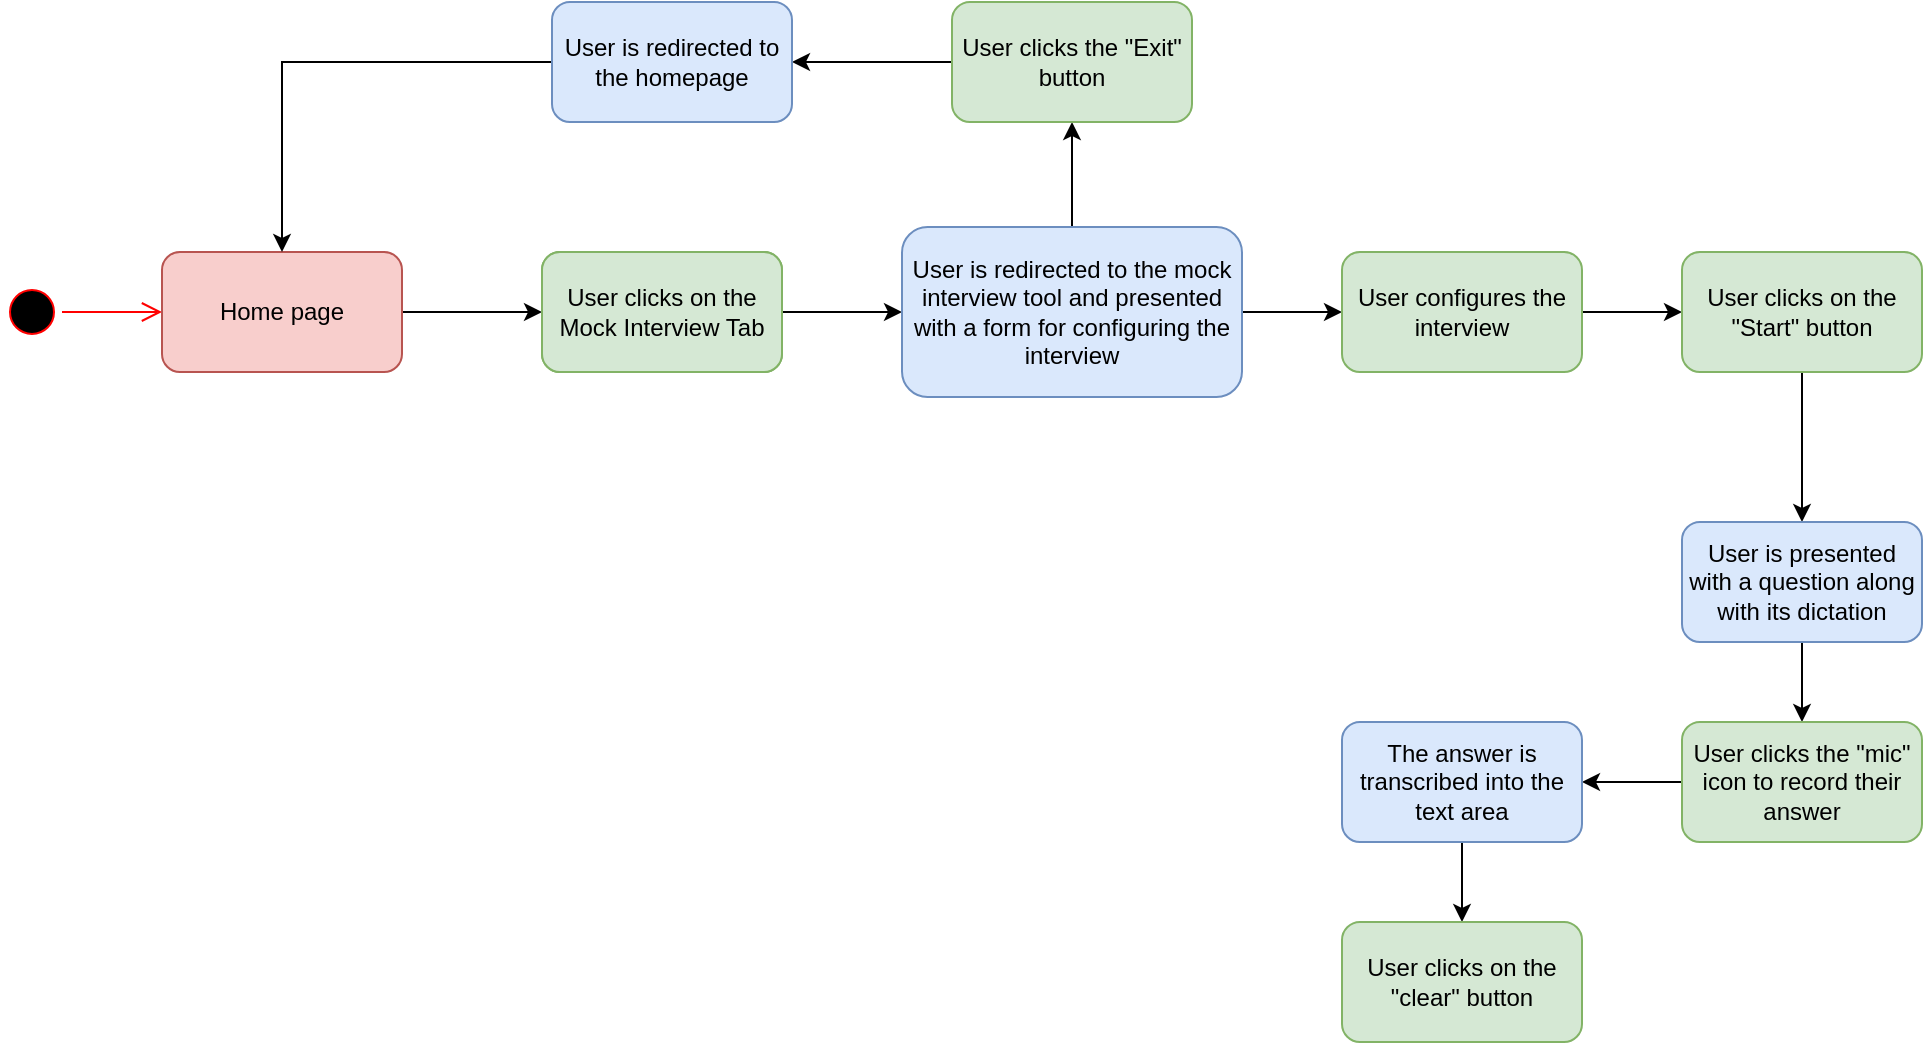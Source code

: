 <mxfile version="20.8.16" type="github">
  <diagram name="Page-1" id="x9zu-CrZsG_Vtn2YsHnC">
    <mxGraphModel dx="1174" dy="775" grid="1" gridSize="10" guides="1" tooltips="1" connect="1" arrows="1" fold="1" page="1" pageScale="1" pageWidth="850" pageHeight="1100" math="0" shadow="0">
      <root>
        <mxCell id="0" />
        <mxCell id="1" parent="0" />
        <mxCell id="DqzweCVF3HqPzRRasIrE-1" value="" style="ellipse;html=1;shape=startState;fillColor=#000000;strokeColor=#ff0000;" vertex="1" parent="1">
          <mxGeometry x="50" y="640" width="30" height="30" as="geometry" />
        </mxCell>
        <mxCell id="DqzweCVF3HqPzRRasIrE-2" value="" style="edgeStyle=orthogonalEdgeStyle;html=1;verticalAlign=bottom;endArrow=open;endSize=8;strokeColor=#ff0000;rounded=0;" edge="1" source="DqzweCVF3HqPzRRasIrE-1" parent="1">
          <mxGeometry relative="1" as="geometry">
            <mxPoint x="130" y="655" as="targetPoint" />
          </mxGeometry>
        </mxCell>
        <mxCell id="DqzweCVF3HqPzRRasIrE-7" style="edgeStyle=orthogonalEdgeStyle;rounded=0;orthogonalLoop=1;jettySize=auto;html=1;entryX=0;entryY=0.5;entryDx=0;entryDy=0;" edge="1" parent="1" source="DqzweCVF3HqPzRRasIrE-5" target="DqzweCVF3HqPzRRasIrE-6">
          <mxGeometry relative="1" as="geometry" />
        </mxCell>
        <mxCell id="DqzweCVF3HqPzRRasIrE-5" value="Home page" style="rounded=1;whiteSpace=wrap;html=1;fillColor=#f8cecc;strokeColor=#b85450;" vertex="1" parent="1">
          <mxGeometry x="130" y="625" width="120" height="60" as="geometry" />
        </mxCell>
        <mxCell id="DqzweCVF3HqPzRRasIrE-8" style="edgeStyle=orthogonalEdgeStyle;rounded=0;orthogonalLoop=1;jettySize=auto;html=1;" edge="1" parent="1" source="DqzweCVF3HqPzRRasIrE-6">
          <mxGeometry relative="1" as="geometry">
            <mxPoint x="500" y="655" as="targetPoint" />
          </mxGeometry>
        </mxCell>
        <mxCell id="DqzweCVF3HqPzRRasIrE-6" value="User clicks on the Mock Interview Tab" style="whiteSpace=wrap;html=1;fillColor=#d5e8d4;strokeColor=#82b366;rounded=1;" vertex="1" parent="1">
          <mxGeometry x="320" y="625" width="120" height="60" as="geometry" />
        </mxCell>
        <mxCell id="DqzweCVF3HqPzRRasIrE-9" value="User clicks on the Mock Interview Tab" style="whiteSpace=wrap;html=1;fillColor=#d5e8d4;strokeColor=#82b366;rounded=1;" vertex="1" parent="1">
          <mxGeometry x="320" y="625" width="120" height="60" as="geometry" />
        </mxCell>
        <mxCell id="DqzweCVF3HqPzRRasIrE-12" style="edgeStyle=orthogonalEdgeStyle;rounded=0;orthogonalLoop=1;jettySize=auto;html=1;entryX=0;entryY=0.5;entryDx=0;entryDy=0;" edge="1" parent="1" source="DqzweCVF3HqPzRRasIrE-10" target="DqzweCVF3HqPzRRasIrE-11">
          <mxGeometry relative="1" as="geometry" />
        </mxCell>
        <mxCell id="DqzweCVF3HqPzRRasIrE-13" style="edgeStyle=orthogonalEdgeStyle;rounded=0;orthogonalLoop=1;jettySize=auto;html=1;" edge="1" parent="1" source="DqzweCVF3HqPzRRasIrE-10">
          <mxGeometry relative="1" as="geometry">
            <mxPoint x="585" y="560" as="targetPoint" />
          </mxGeometry>
        </mxCell>
        <mxCell id="DqzweCVF3HqPzRRasIrE-10" value="User is redirected to the mock interview tool and presented with a form for configuring the interview" style="rounded=1;whiteSpace=wrap;html=1;fillColor=#dae8fc;strokeColor=#6c8ebf;" vertex="1" parent="1">
          <mxGeometry x="500" y="612.5" width="170" height="85" as="geometry" />
        </mxCell>
        <mxCell id="DqzweCVF3HqPzRRasIrE-19" style="edgeStyle=orthogonalEdgeStyle;rounded=0;orthogonalLoop=1;jettySize=auto;html=1;entryX=0;entryY=0.5;entryDx=0;entryDy=0;" edge="1" parent="1" source="DqzweCVF3HqPzRRasIrE-11" target="DqzweCVF3HqPzRRasIrE-18">
          <mxGeometry relative="1" as="geometry" />
        </mxCell>
        <mxCell id="DqzweCVF3HqPzRRasIrE-11" value="User configures the interview" style="whiteSpace=wrap;html=1;fillColor=#d5e8d4;strokeColor=#82b366;rounded=1;" vertex="1" parent="1">
          <mxGeometry x="720" y="625" width="120" height="60" as="geometry" />
        </mxCell>
        <mxCell id="DqzweCVF3HqPzRRasIrE-16" value="" style="edgeStyle=orthogonalEdgeStyle;rounded=0;orthogonalLoop=1;jettySize=auto;html=1;" edge="1" parent="1" source="DqzweCVF3HqPzRRasIrE-14" target="DqzweCVF3HqPzRRasIrE-15">
          <mxGeometry relative="1" as="geometry" />
        </mxCell>
        <mxCell id="DqzweCVF3HqPzRRasIrE-14" value="User clicks the &quot;Exit&quot; button" style="rounded=1;whiteSpace=wrap;html=1;fillColor=#d5e8d4;strokeColor=#82b366;" vertex="1" parent="1">
          <mxGeometry x="525" y="500" width="120" height="60" as="geometry" />
        </mxCell>
        <mxCell id="DqzweCVF3HqPzRRasIrE-17" style="edgeStyle=orthogonalEdgeStyle;rounded=0;orthogonalLoop=1;jettySize=auto;html=1;entryX=0.5;entryY=0;entryDx=0;entryDy=0;" edge="1" parent="1" source="DqzweCVF3HqPzRRasIrE-15" target="DqzweCVF3HqPzRRasIrE-5">
          <mxGeometry relative="1" as="geometry" />
        </mxCell>
        <mxCell id="DqzweCVF3HqPzRRasIrE-15" value="User is redirected to the homepage" style="whiteSpace=wrap;html=1;fillColor=#dae8fc;strokeColor=#6c8ebf;rounded=1;" vertex="1" parent="1">
          <mxGeometry x="325" y="500" width="120" height="60" as="geometry" />
        </mxCell>
        <mxCell id="DqzweCVF3HqPzRRasIrE-20" style="edgeStyle=orthogonalEdgeStyle;rounded=0;orthogonalLoop=1;jettySize=auto;html=1;" edge="1" parent="1" source="DqzweCVF3HqPzRRasIrE-18">
          <mxGeometry relative="1" as="geometry">
            <mxPoint x="950" y="760" as="targetPoint" />
          </mxGeometry>
        </mxCell>
        <mxCell id="DqzweCVF3HqPzRRasIrE-18" value="User clicks on the &quot;Start&quot; button" style="rounded=1;whiteSpace=wrap;html=1;fillColor=#d5e8d4;strokeColor=#82b366;" vertex="1" parent="1">
          <mxGeometry x="890" y="625" width="120" height="60" as="geometry" />
        </mxCell>
        <mxCell id="DqzweCVF3HqPzRRasIrE-23" style="edgeStyle=orthogonalEdgeStyle;rounded=0;orthogonalLoop=1;jettySize=auto;html=1;entryX=0.5;entryY=0;entryDx=0;entryDy=0;" edge="1" parent="1" source="DqzweCVF3HqPzRRasIrE-21" target="DqzweCVF3HqPzRRasIrE-22">
          <mxGeometry relative="1" as="geometry" />
        </mxCell>
        <mxCell id="DqzweCVF3HqPzRRasIrE-21" value="User is presented with a question along with its dictation" style="rounded=1;whiteSpace=wrap;html=1;fillColor=#dae8fc;strokeColor=#6c8ebf;" vertex="1" parent="1">
          <mxGeometry x="890" y="760" width="120" height="60" as="geometry" />
        </mxCell>
        <mxCell id="DqzweCVF3HqPzRRasIrE-25" style="edgeStyle=orthogonalEdgeStyle;rounded=0;orthogonalLoop=1;jettySize=auto;html=1;entryX=1;entryY=0.5;entryDx=0;entryDy=0;" edge="1" parent="1" source="DqzweCVF3HqPzRRasIrE-22" target="DqzweCVF3HqPzRRasIrE-24">
          <mxGeometry relative="1" as="geometry" />
        </mxCell>
        <mxCell id="DqzweCVF3HqPzRRasIrE-22" value="User clicks the &quot;mic&quot; icon to record their answer" style="rounded=1;whiteSpace=wrap;html=1;fillColor=#d5e8d4;strokeColor=#82b366;" vertex="1" parent="1">
          <mxGeometry x="890" y="860" width="120" height="60" as="geometry" />
        </mxCell>
        <mxCell id="DqzweCVF3HqPzRRasIrE-27" style="edgeStyle=orthogonalEdgeStyle;rounded=0;orthogonalLoop=1;jettySize=auto;html=1;entryX=0.5;entryY=0;entryDx=0;entryDy=0;" edge="1" parent="1" source="DqzweCVF3HqPzRRasIrE-24" target="DqzweCVF3HqPzRRasIrE-26">
          <mxGeometry relative="1" as="geometry" />
        </mxCell>
        <mxCell id="DqzweCVF3HqPzRRasIrE-24" value="The answer is transcribed into the text area" style="rounded=1;whiteSpace=wrap;html=1;fillColor=#dae8fc;strokeColor=#6c8ebf;" vertex="1" parent="1">
          <mxGeometry x="720" y="860" width="120" height="60" as="geometry" />
        </mxCell>
        <mxCell id="DqzweCVF3HqPzRRasIrE-26" value="User clicks on the &quot;clear&quot; button" style="rounded=1;whiteSpace=wrap;html=1;fillColor=#d5e8d4;strokeColor=#82b366;" vertex="1" parent="1">
          <mxGeometry x="720" y="960" width="120" height="60" as="geometry" />
        </mxCell>
      </root>
    </mxGraphModel>
  </diagram>
</mxfile>
